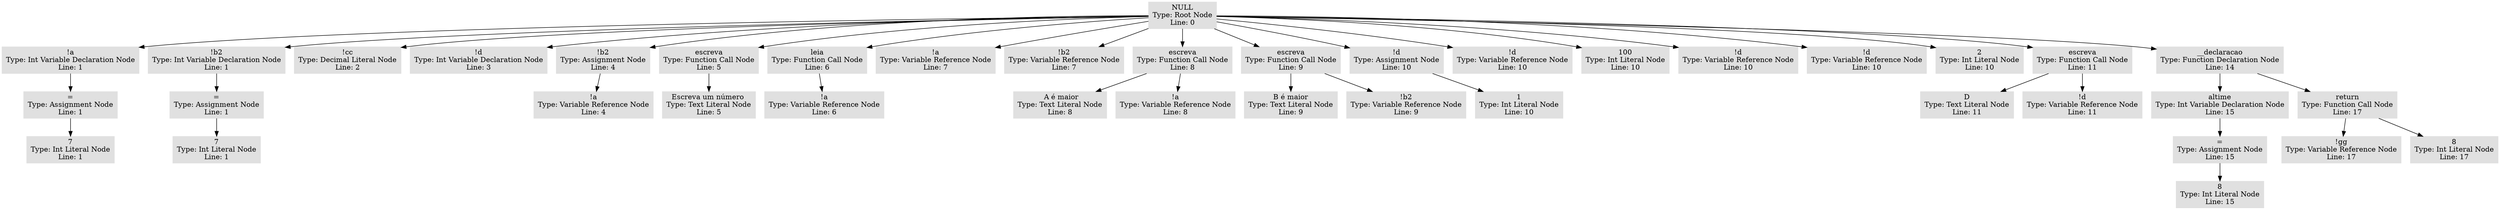 digraph AST {
  node [shape=box, style=filled, color="#E0E0E0"];
  "0x555555565608" [label="NULL\nType: Root Node\nLine: 0"];
  "0x555555565608" -> "0x5555555669a8";
  "0x5555555669a8" [label="!a\nType: Int Variable Declaration Node\nLine: 1"];
  "0x5555555669a8" -> "0x555555567ad8";
  "0x555555567ad8" [label="=\nType: Assignment Node\nLine: 1"];
  "0x555555567ad8" -> "0x555555567b18";
  "0x555555567b18" [label="7\nType: Int Literal Node\nLine: 1"];
  "0x555555565608" -> "0x555555566a38";
  "0x555555566a38" [label="!b2\nType: Int Variable Declaration Node\nLine: 1"];
  "0x555555566a38" -> "0x555555567a38";
  "0x555555567a38" [label="=\nType: Assignment Node\nLine: 1"];
  "0x555555567a38" -> "0x555555567a78";
  "0x555555567a78" [label="7\nType: Int Literal Node\nLine: 1"];
  "0x555555565608" -> "0x555555567bb8";
  "0x555555567bb8" [label="!cc\nType: Decimal Literal Node\nLine: 2"];
  "0x555555565608" -> "0x555555567c58";
  "0x555555567c58" [label="!d\nType: Int Variable Declaration Node\nLine: 3"];
  "0x555555565608" -> "0x555555567c98";
  "0x555555567c98" [label="!b2\nType: Assignment Node\nLine: 4"];
  "0x555555567c98" -> "0x555555567d18";
  "0x555555567d18" [label="!a\nType: Variable Reference Node\nLine: 4"];
  "0x555555565608" -> "0x555555567d58";
  "0x555555567d58" [label="escreva\nType: Function Call Node\nLine: 5"];
  "0x555555567d58" -> "0x555555567d98";
  "0x555555567d98" [label="Escreva um número \nType: Text Literal Node\nLine: 5"];
  "0x555555565608" -> "0x555555567dd8";
  "0x555555567dd8" [label="leia\nType: Function Call Node\nLine: 6"];
  "0x555555567dd8" -> "0x555555567cd8";
  "0x555555567cd8" [label="!a\nType: Variable Reference Node\nLine: 6"];
  "0x555555565608" -> "0x555555567e88";
  "0x555555567e88" [label="!a\nType: Variable Reference Node\nLine: 7"];
  "0x555555565608" -> "0x555555567ec8";
  "0x555555567ec8" [label="!b2\nType: Variable Reference Node\nLine: 7"];
  "0x555555565608" -> "0x555555567f68";
  "0x555555567f68" [label="escreva\nType: Function Call Node\nLine: 8"];
  "0x555555567f68" -> "0x555555567fa8";
  "0x555555567fa8" [label=" A é maior\nType: Text Literal Node\nLine: 8"];
  "0x555555567f68" -> "0x555555568008";
  "0x555555568008" [label="!a\nType: Variable Reference Node\nLine: 8"];
  "0x555555565608" -> "0x555555568048";
  "0x555555568048" [label="escreva\nType: Function Call Node\nLine: 9"];
  "0x555555568048" -> "0x5555555680f8";
  "0x5555555680f8" [label="B é maior\nType: Text Literal Node\nLine: 9"];
  "0x555555568048" -> "0x555555568158";
  "0x555555568158" [label="!b2\nType: Variable Reference Node\nLine: 9"];
  "0x555555565608" -> "0x555555568198";
  "0x555555568198" [label="!d\nType: Assignment Node\nLine: 10"];
  "0x555555568198" -> "0x5555555681d8";
  "0x5555555681d8" [label="1\nType: Int Literal Node\nLine: 10"];
  "0x555555565608" -> "0x555555568238";
  "0x555555568238" [label="!d\nType: Variable Reference Node\nLine: 10"];
  "0x555555565608" -> "0x5555555682f8";
  "0x5555555682f8" [label="100\nType: Int Literal Node\nLine: 10"];
  "0x555555565608" -> "0x555555568338";
  "0x555555568338" [label="!d\nType: Variable Reference Node\nLine: 10"];
  "0x555555565608" -> "0x555555568408";
  "0x555555568408" [label="!d\nType: Variable Reference Node\nLine: 10"];
  "0x555555565608" -> "0x555555568448";
  "0x555555568448" [label="2\nType: Int Literal Node\nLine: 10"];
  "0x555555565608" -> "0x555555568528";
  "0x555555568528" [label="escreva\nType: Function Call Node\nLine: 11"];
  "0x555555568528" -> "0x555555568568";
  "0x555555568568" [label="D\nType: Text Literal Node\nLine: 11"];
  "0x555555568528" -> "0x5555555685c8";
  "0x5555555685c8" [label="!d\nType: Variable Reference Node\nLine: 11"];
  "0x555555565608" -> "0x555555569618";
  "0x555555569618" [label="__declaracao\nType: Function Declaration Node\nLine: 14"];
  "0x555555569618" -> "0x555555569758";
  "0x555555569758" [label="altime\nType: Int Variable Declaration Node\nLine: 15"];
  "0x555555569758" -> "0x555555569858";
  "0x555555569858" [label="=\nType: Assignment Node\nLine: 15"];
  "0x555555569858" -> "0x555555569898";
  "0x555555569898" [label="8\nType: Int Literal Node\nLine: 15"];
  "0x555555569618" -> "0x555555569918";
  "0x555555569918" [label="return\nType: Function Call Node\nLine: 17"];
  "0x555555569918" -> "0x555555569958";
  "0x555555569958" [label="!gg\nType: Variable Reference Node\nLine: 17"];
  "0x555555569918" -> "0x555555569998";
  "0x555555569998" [label="8\nType: Int Literal Node\nLine: 17"];
}
